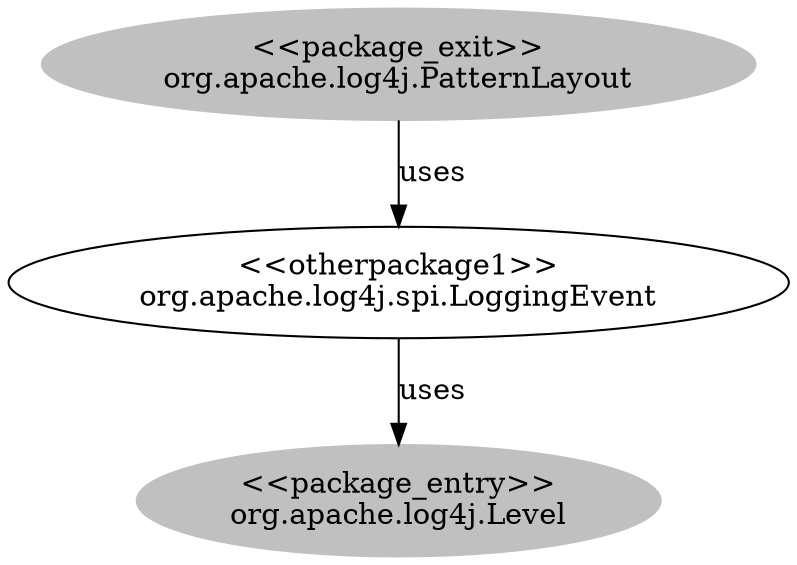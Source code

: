 digraph cd {
	org_apache_log4j_PatternLayout [label="<<package_exit>>
org.apache.log4j.PatternLayout",style=filled,color="grey"];
	org_apache_log4j_Level [label="<<package_entry>>
org.apache.log4j.Level",style=filled,color="grey"];
	org_apache_log4j_spi_LoggingEvent [label="<<otherpackage1>>
org.apache.log4j.spi.LoggingEvent"];
	org_apache_log4j_PatternLayout -> org_apache_log4j_spi_LoggingEvent [label=uses];
	org_apache_log4j_spi_LoggingEvent -> org_apache_log4j_Level [label=uses];
}
